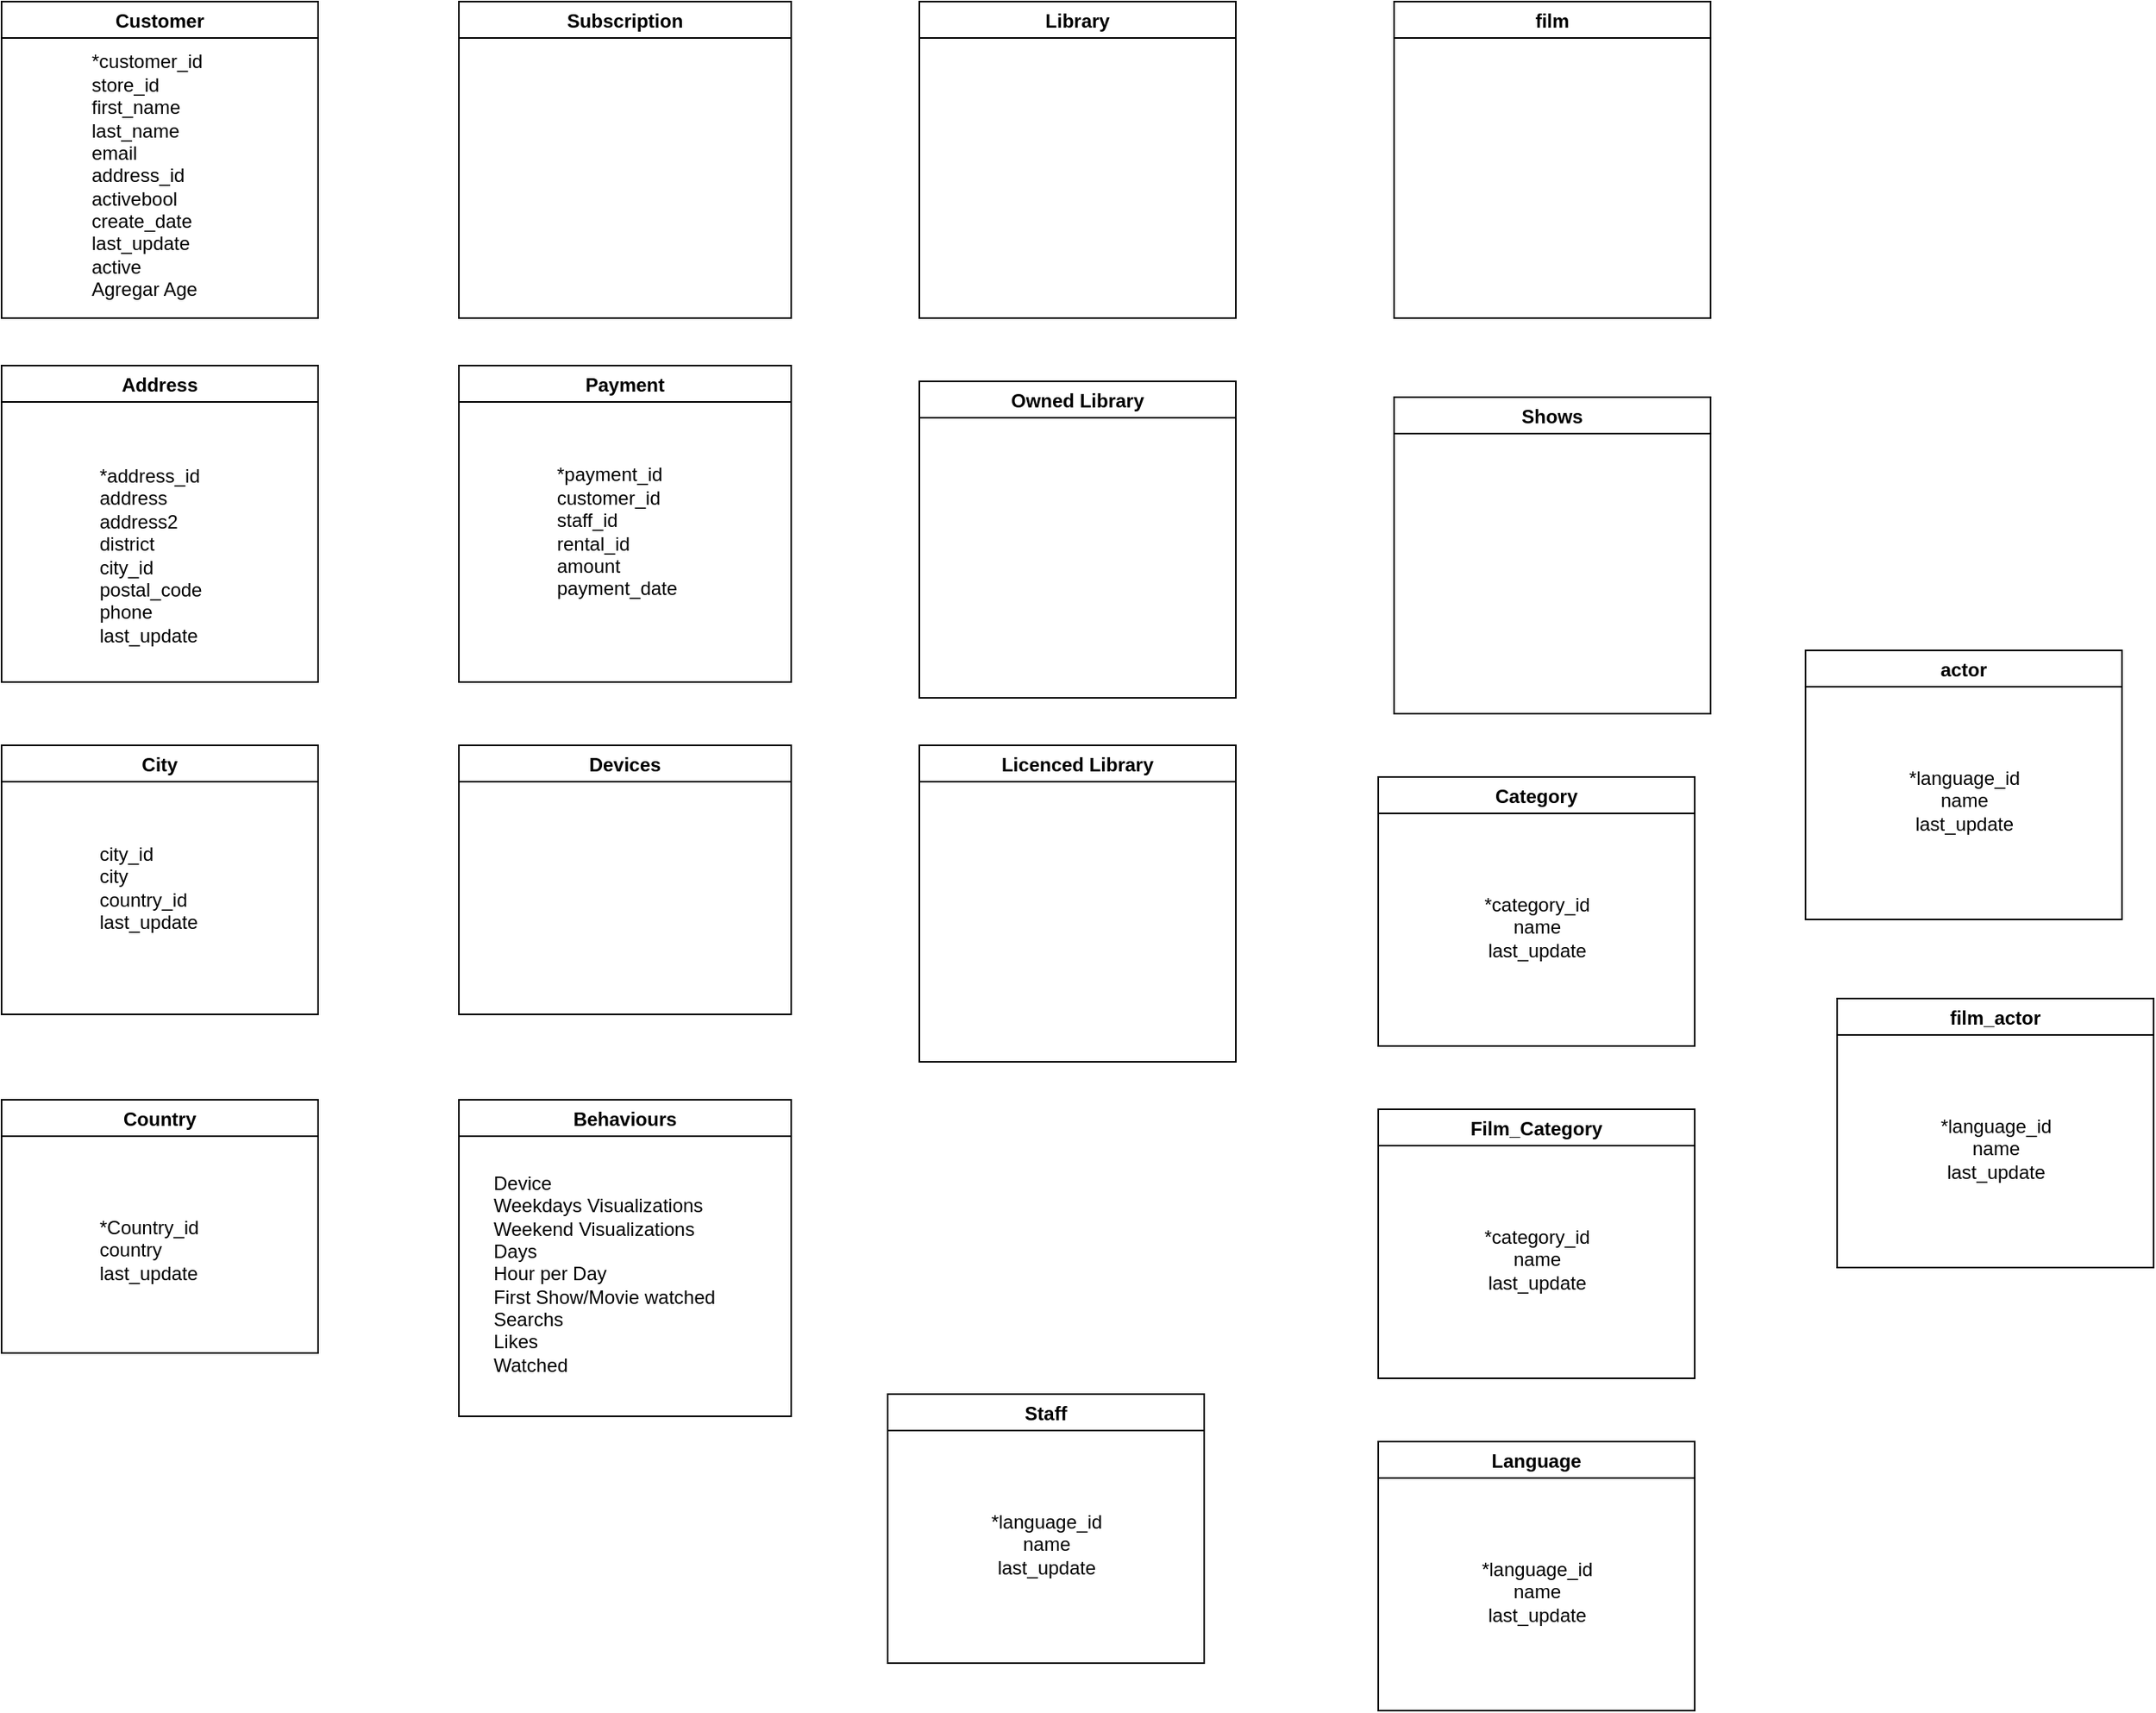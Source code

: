 <mxfile version="17.4.6" type="github">
  <diagram id="TtP-CfeIA3QvMqHtvhTb" name="Page-1">
    <mxGraphModel dx="1305" dy="1918" grid="1" gridSize="10" guides="1" tooltips="1" connect="1" arrows="1" fold="1" page="1" pageScale="1" pageWidth="827" pageHeight="1169" math="0" shadow="0">
      <root>
        <mxCell id="0" />
        <mxCell id="1" parent="0" />
        <mxCell id="HzS_BnhPK9T8P5cMP2ur-19" value="Address" style="swimlane;" parent="1" vertex="1">
          <mxGeometry x="20" y="120" width="200" height="200" as="geometry" />
        </mxCell>
        <mxCell id="HzS_BnhPK9T8P5cMP2ur-32" value="*address_id&lt;br&gt;address&lt;br&gt;address2&lt;br&gt;district&lt;br&gt;city_id&lt;br&gt;postal_code&lt;br&gt;phone&lt;br&gt;last_update" style="text;html=1;align=left;verticalAlign=middle;resizable=0;points=[];autosize=1;strokeColor=none;fillColor=none;" parent="HzS_BnhPK9T8P5cMP2ur-19" vertex="1">
          <mxGeometry x="60" y="60" width="80" height="120" as="geometry" />
        </mxCell>
        <mxCell id="HzS_BnhPK9T8P5cMP2ur-21" value="Country" style="swimlane;startSize=23;" parent="1" vertex="1">
          <mxGeometry x="20" y="584" width="200" height="160" as="geometry" />
        </mxCell>
        <mxCell id="HzS_BnhPK9T8P5cMP2ur-35" value="*Country_id&lt;br&gt;country&lt;br&gt;last_update" style="text;html=1;align=left;verticalAlign=middle;resizable=0;points=[];autosize=1;strokeColor=none;fillColor=none;" parent="HzS_BnhPK9T8P5cMP2ur-21" vertex="1">
          <mxGeometry x="60" y="70" width="80" height="50" as="geometry" />
        </mxCell>
        <mxCell id="HzS_BnhPK9T8P5cMP2ur-30" value="Library" style="swimlane;startSize=23;" parent="1" vertex="1">
          <mxGeometry x="600" y="-110" width="200" height="200" as="geometry" />
        </mxCell>
        <mxCell id="HzS_BnhPK9T8P5cMP2ur-18" value="Customer" style="swimlane;align=center;" parent="1" vertex="1">
          <mxGeometry x="20" y="-110" width="200" height="200" as="geometry" />
        </mxCell>
        <mxCell id="HzS_BnhPK9T8P5cMP2ur-31" value="*customer_id&lt;br&gt;store_id&lt;br&gt;first_name&lt;br&gt;last_name&lt;br&gt;email&lt;br&gt;address_id&lt;br&gt;activebool&lt;br&gt;create_date&lt;br&gt;last_update&lt;br&gt;active&lt;br&gt;Agregar Age" style="text;html=1;align=left;verticalAlign=middle;resizable=0;points=[];autosize=1;strokeColor=none;fillColor=none;rotation=0;" parent="HzS_BnhPK9T8P5cMP2ur-18" vertex="1">
          <mxGeometry x="55" y="30" width="90" height="160" as="geometry" />
        </mxCell>
        <mxCell id="HzS_BnhPK9T8P5cMP2ur-24" value="Devices" style="swimlane;startSize=23;" parent="1" vertex="1">
          <mxGeometry x="309" y="360" width="210" height="170" as="geometry" />
        </mxCell>
        <mxCell id="HzS_BnhPK9T8P5cMP2ur-20" value="City" style="swimlane;startSize=23;" parent="1" vertex="1">
          <mxGeometry x="20" y="360" width="200" height="170" as="geometry" />
        </mxCell>
        <mxCell id="HzS_BnhPK9T8P5cMP2ur-33" value="city_id&lt;br&gt;city&lt;br&gt;country_id&lt;br&gt;last_update" style="text;html=1;align=left;verticalAlign=middle;resizable=0;points=[];autosize=1;strokeColor=none;fillColor=none;" parent="HzS_BnhPK9T8P5cMP2ur-20" vertex="1">
          <mxGeometry x="60" y="60" width="80" height="60" as="geometry" />
        </mxCell>
        <mxCell id="HzS_BnhPK9T8P5cMP2ur-22" value="Subscription" style="swimlane;startSize=23;" parent="1" vertex="1">
          <mxGeometry x="309" y="-110" width="210" height="200" as="geometry" />
        </mxCell>
        <mxCell id="HzS_BnhPK9T8P5cMP2ur-23" value="Payment" style="swimlane;startSize=23;" parent="1" vertex="1">
          <mxGeometry x="309" y="120" width="210" height="200" as="geometry" />
        </mxCell>
        <mxCell id="HzS_BnhPK9T8P5cMP2ur-36" value="*payment_id&lt;br&gt;customer_id&lt;br&gt;&lt;div style=&quot;&quot;&gt;&lt;span&gt;staff_id&lt;/span&gt;&lt;/div&gt;rental_id&lt;br&gt;amount&lt;br&gt;payment_date" style="text;html=1;align=left;verticalAlign=middle;resizable=0;points=[];autosize=1;strokeColor=none;fillColor=none;" parent="HzS_BnhPK9T8P5cMP2ur-23" vertex="1">
          <mxGeometry x="60" y="60" width="90" height="90" as="geometry" />
        </mxCell>
        <mxCell id="pAm7fmLb9yArs0JBZIK8-1" value="Behaviours" style="swimlane;startSize=23;" vertex="1" parent="1">
          <mxGeometry x="309" y="584" width="210" height="200" as="geometry" />
        </mxCell>
        <mxCell id="pAm7fmLb9yArs0JBZIK8-2" value="Device&lt;br&gt;Weekdays Visualizations&lt;br&gt;Weekend Visualizations&lt;br&gt;Days&lt;br&gt;Hour per Day&lt;br&gt;First Show/Movie watched&lt;br&gt;Searchs&lt;br&gt;Likes&lt;br&gt;Watched" style="text;html=1;align=left;verticalAlign=middle;resizable=0;points=[];autosize=1;strokeColor=none;fillColor=none;" vertex="1" parent="pAm7fmLb9yArs0JBZIK8-1">
          <mxGeometry x="20" y="45" width="160" height="130" as="geometry" />
        </mxCell>
        <object label="Owned Library" id="pAm7fmLb9yArs0JBZIK8-3">
          <mxCell style="swimlane;startSize=23;" vertex="1" parent="1">
            <mxGeometry x="600" y="130" width="200" height="200" as="geometry">
              <mxRectangle x="730" y="280" width="70" height="23" as="alternateBounds" />
            </mxGeometry>
          </mxCell>
        </object>
        <object label="Licenced Library" id="pAm7fmLb9yArs0JBZIK8-4">
          <mxCell style="swimlane;startSize=23;" vertex="1" parent="1">
            <mxGeometry x="600" y="360" width="200" height="200" as="geometry">
              <mxRectangle x="730" y="280" width="70" height="23" as="alternateBounds" />
            </mxGeometry>
          </mxCell>
        </object>
        <object label="film" id="pAm7fmLb9yArs0JBZIK8-6">
          <mxCell style="swimlane;startSize=23;" vertex="1" parent="1">
            <mxGeometry x="900" y="-110" width="200" height="200" as="geometry">
              <mxRectangle x="730" y="280" width="70" height="23" as="alternateBounds" />
            </mxGeometry>
          </mxCell>
        </object>
        <object label="Shows" id="pAm7fmLb9yArs0JBZIK8-7">
          <mxCell style="swimlane;startSize=23;" vertex="1" parent="1">
            <mxGeometry x="900" y="140" width="200" height="200" as="geometry">
              <mxRectangle x="730" y="280" width="70" height="23" as="alternateBounds" />
            </mxGeometry>
          </mxCell>
        </object>
        <object label="Category" id="pAm7fmLb9yArs0JBZIK8-8">
          <mxCell style="swimlane;startSize=23;" vertex="1" parent="1">
            <mxGeometry x="890" y="380" width="200" height="170" as="geometry">
              <mxRectangle x="730" y="280" width="70" height="23" as="alternateBounds" />
            </mxGeometry>
          </mxCell>
        </object>
        <mxCell id="pAm7fmLb9yArs0JBZIK8-9" value="*category_id&lt;br&gt;name&lt;br&gt;last_update" style="text;html=1;align=center;verticalAlign=middle;resizable=0;points=[];autosize=1;strokeColor=none;fillColor=none;" vertex="1" parent="pAm7fmLb9yArs0JBZIK8-8">
          <mxGeometry x="60" y="70" width="80" height="50" as="geometry" />
        </mxCell>
        <object label="Film_Category" id="pAm7fmLb9yArs0JBZIK8-10">
          <mxCell style="swimlane;startSize=23;" vertex="1" parent="1">
            <mxGeometry x="890" y="590" width="200" height="170" as="geometry">
              <mxRectangle x="730" y="280" width="70" height="23" as="alternateBounds" />
            </mxGeometry>
          </mxCell>
        </object>
        <mxCell id="pAm7fmLb9yArs0JBZIK8-11" value="*category_id&lt;br&gt;name&lt;br&gt;last_update" style="text;html=1;align=center;verticalAlign=middle;resizable=0;points=[];autosize=1;strokeColor=none;fillColor=none;" vertex="1" parent="pAm7fmLb9yArs0JBZIK8-10">
          <mxGeometry x="60" y="70" width="80" height="50" as="geometry" />
        </mxCell>
        <object label="Language" id="pAm7fmLb9yArs0JBZIK8-12">
          <mxCell style="swimlane;startSize=23;" vertex="1" parent="1">
            <mxGeometry x="890" y="800" width="200" height="170" as="geometry">
              <mxRectangle x="730" y="280" width="70" height="23" as="alternateBounds" />
            </mxGeometry>
          </mxCell>
        </object>
        <mxCell id="pAm7fmLb9yArs0JBZIK8-13" value="*language_id&lt;br&gt;name&lt;br&gt;last_update" style="text;html=1;align=center;verticalAlign=middle;resizable=0;points=[];autosize=1;strokeColor=none;fillColor=none;" vertex="1" parent="pAm7fmLb9yArs0JBZIK8-12">
          <mxGeometry x="55" y="70" width="90" height="50" as="geometry" />
        </mxCell>
        <object label="Staff" id="pAm7fmLb9yArs0JBZIK8-14">
          <mxCell style="swimlane;startSize=23;" vertex="1" parent="1">
            <mxGeometry x="580" y="770" width="200" height="170" as="geometry">
              <mxRectangle x="730" y="280" width="70" height="23" as="alternateBounds" />
            </mxGeometry>
          </mxCell>
        </object>
        <mxCell id="pAm7fmLb9yArs0JBZIK8-15" value="*language_id&lt;br&gt;name&lt;br&gt;last_update" style="text;html=1;align=center;verticalAlign=middle;resizable=0;points=[];autosize=1;strokeColor=none;fillColor=none;" vertex="1" parent="pAm7fmLb9yArs0JBZIK8-14">
          <mxGeometry x="55" y="70" width="90" height="50" as="geometry" />
        </mxCell>
        <object label="film_actor" id="pAm7fmLb9yArs0JBZIK8-16">
          <mxCell style="swimlane;startSize=23;" vertex="1" parent="1">
            <mxGeometry x="1180" y="520" width="200" height="170" as="geometry">
              <mxRectangle x="730" y="280" width="70" height="23" as="alternateBounds" />
            </mxGeometry>
          </mxCell>
        </object>
        <mxCell id="pAm7fmLb9yArs0JBZIK8-17" value="*language_id&lt;br&gt;name&lt;br&gt;last_update" style="text;html=1;align=center;verticalAlign=middle;resizable=0;points=[];autosize=1;strokeColor=none;fillColor=none;" vertex="1" parent="pAm7fmLb9yArs0JBZIK8-16">
          <mxGeometry x="55" y="70" width="90" height="50" as="geometry" />
        </mxCell>
        <object label="actor" id="pAm7fmLb9yArs0JBZIK8-18">
          <mxCell style="swimlane;startSize=23;" vertex="1" parent="1">
            <mxGeometry x="1160" y="300" width="200" height="170" as="geometry">
              <mxRectangle x="730" y="280" width="70" height="23" as="alternateBounds" />
            </mxGeometry>
          </mxCell>
        </object>
        <mxCell id="pAm7fmLb9yArs0JBZIK8-19" value="*language_id&lt;br&gt;name&lt;br&gt;last_update" style="text;html=1;align=center;verticalAlign=middle;resizable=0;points=[];autosize=1;strokeColor=none;fillColor=none;" vertex="1" parent="pAm7fmLb9yArs0JBZIK8-18">
          <mxGeometry x="55" y="70" width="90" height="50" as="geometry" />
        </mxCell>
      </root>
    </mxGraphModel>
  </diagram>
</mxfile>
